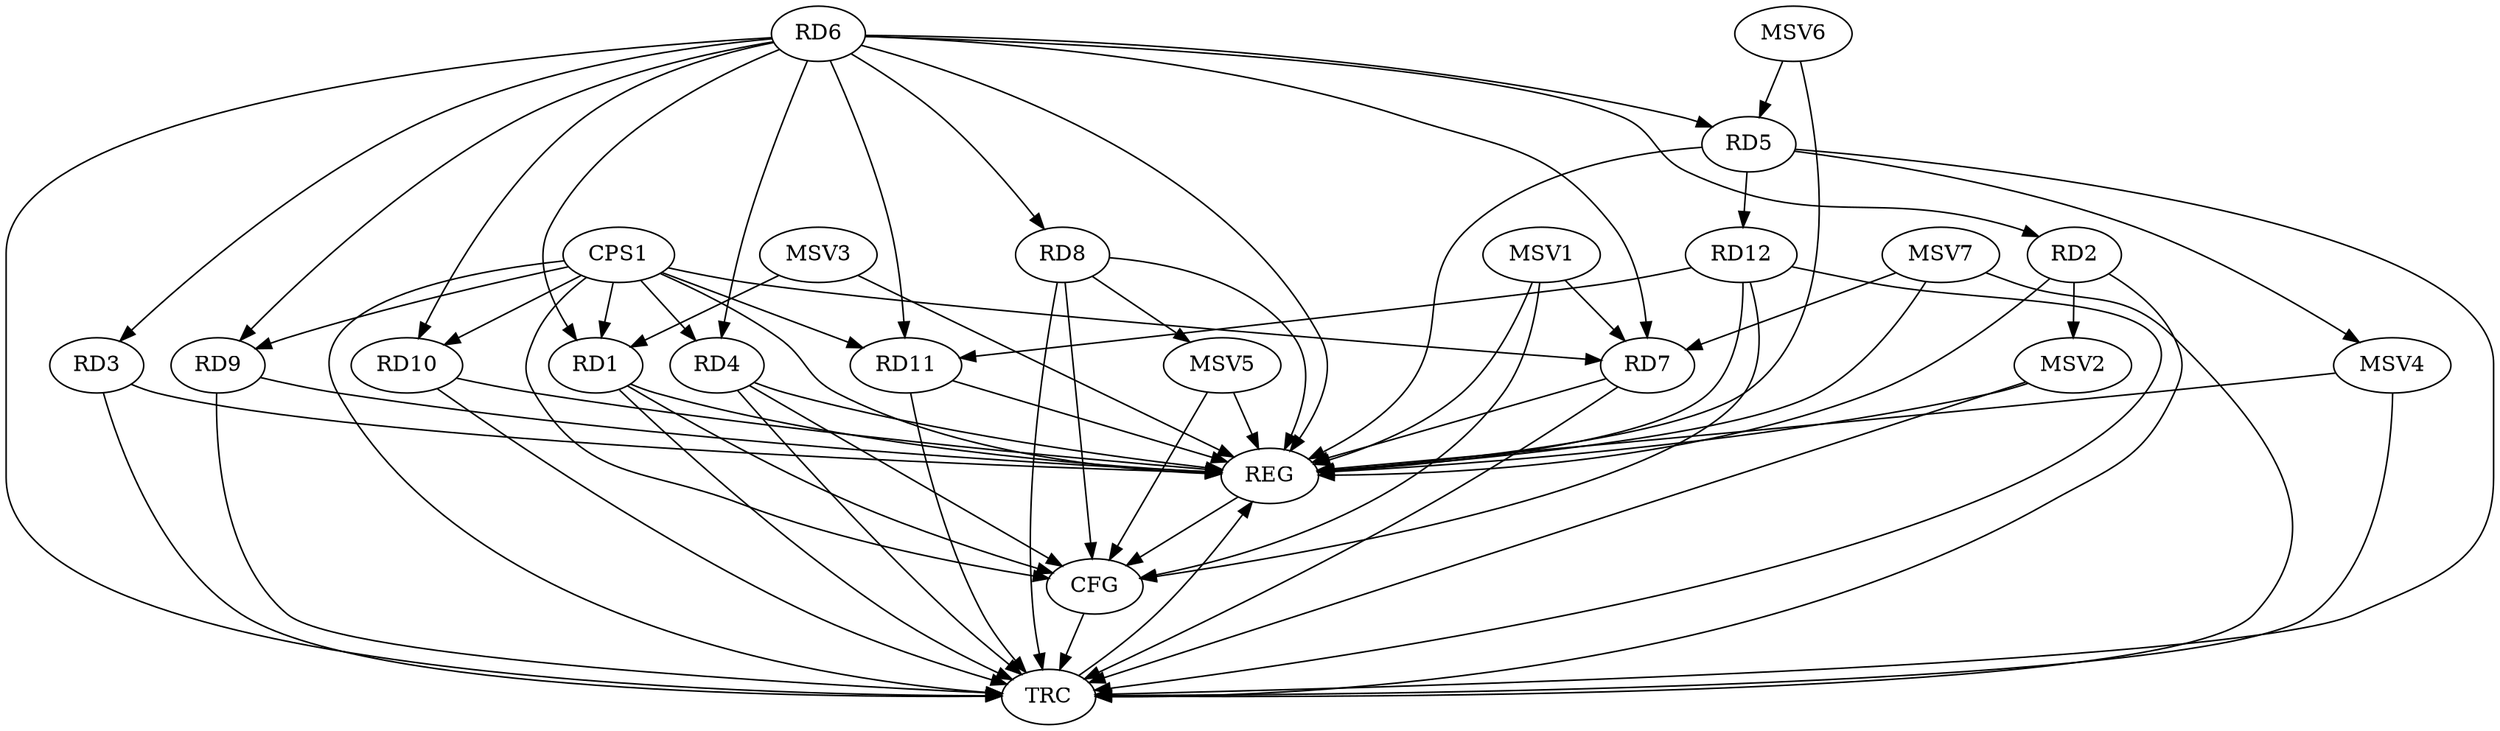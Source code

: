 strict digraph G {
  RD1 [ label="RD1" ];
  RD2 [ label="RD2" ];
  RD3 [ label="RD3" ];
  RD4 [ label="RD4" ];
  RD5 [ label="RD5" ];
  RD6 [ label="RD6" ];
  RD7 [ label="RD7" ];
  RD8 [ label="RD8" ];
  RD9 [ label="RD9" ];
  RD10 [ label="RD10" ];
  RD11 [ label="RD11" ];
  RD12 [ label="RD12" ];
  CPS1 [ label="CPS1" ];
  REG [ label="REG" ];
  CFG [ label="CFG" ];
  TRC [ label="TRC" ];
  MSV1 [ label="MSV1" ];
  MSV2 [ label="MSV2" ];
  MSV3 [ label="MSV3" ];
  MSV4 [ label="MSV4" ];
  MSV5 [ label="MSV5" ];
  MSV6 [ label="MSV6" ];
  MSV7 [ label="MSV7" ];
  RD6 -> RD5;
  RD5 -> RD12;
  RD6 -> RD11;
  RD12 -> RD11;
  CPS1 -> RD1;
  CPS1 -> RD4;
  CPS1 -> RD7;
  CPS1 -> RD9;
  CPS1 -> RD10;
  CPS1 -> RD11;
  RD1 -> REG;
  RD2 -> REG;
  RD3 -> REG;
  RD4 -> REG;
  RD5 -> REG;
  RD6 -> REG;
  RD7 -> REG;
  RD8 -> REG;
  RD9 -> REG;
  RD10 -> REG;
  RD11 -> REG;
  RD12 -> REG;
  CPS1 -> REG;
  CPS1 -> CFG;
  RD12 -> CFG;
  RD1 -> CFG;
  RD8 -> CFG;
  RD4 -> CFG;
  REG -> CFG;
  RD1 -> TRC;
  RD2 -> TRC;
  RD3 -> TRC;
  RD4 -> TRC;
  RD5 -> TRC;
  RD6 -> TRC;
  RD7 -> TRC;
  RD8 -> TRC;
  RD9 -> TRC;
  RD10 -> TRC;
  RD11 -> TRC;
  RD12 -> TRC;
  CPS1 -> TRC;
  CFG -> TRC;
  TRC -> REG;
  RD6 -> RD4;
  RD6 -> RD7;
  RD6 -> RD1;
  RD6 -> RD10;
  RD6 -> RD8;
  RD6 -> RD3;
  RD6 -> RD9;
  RD6 -> RD2;
  MSV1 -> RD7;
  MSV1 -> REG;
  MSV1 -> CFG;
  RD2 -> MSV2;
  MSV2 -> REG;
  MSV2 -> TRC;
  MSV3 -> RD1;
  MSV3 -> REG;
  RD5 -> MSV4;
  MSV4 -> REG;
  MSV4 -> TRC;
  RD8 -> MSV5;
  MSV5 -> REG;
  MSV5 -> CFG;
  MSV6 -> RD5;
  MSV6 -> REG;
  MSV7 -> RD7;
  MSV7 -> REG;
  MSV7 -> TRC;
}
